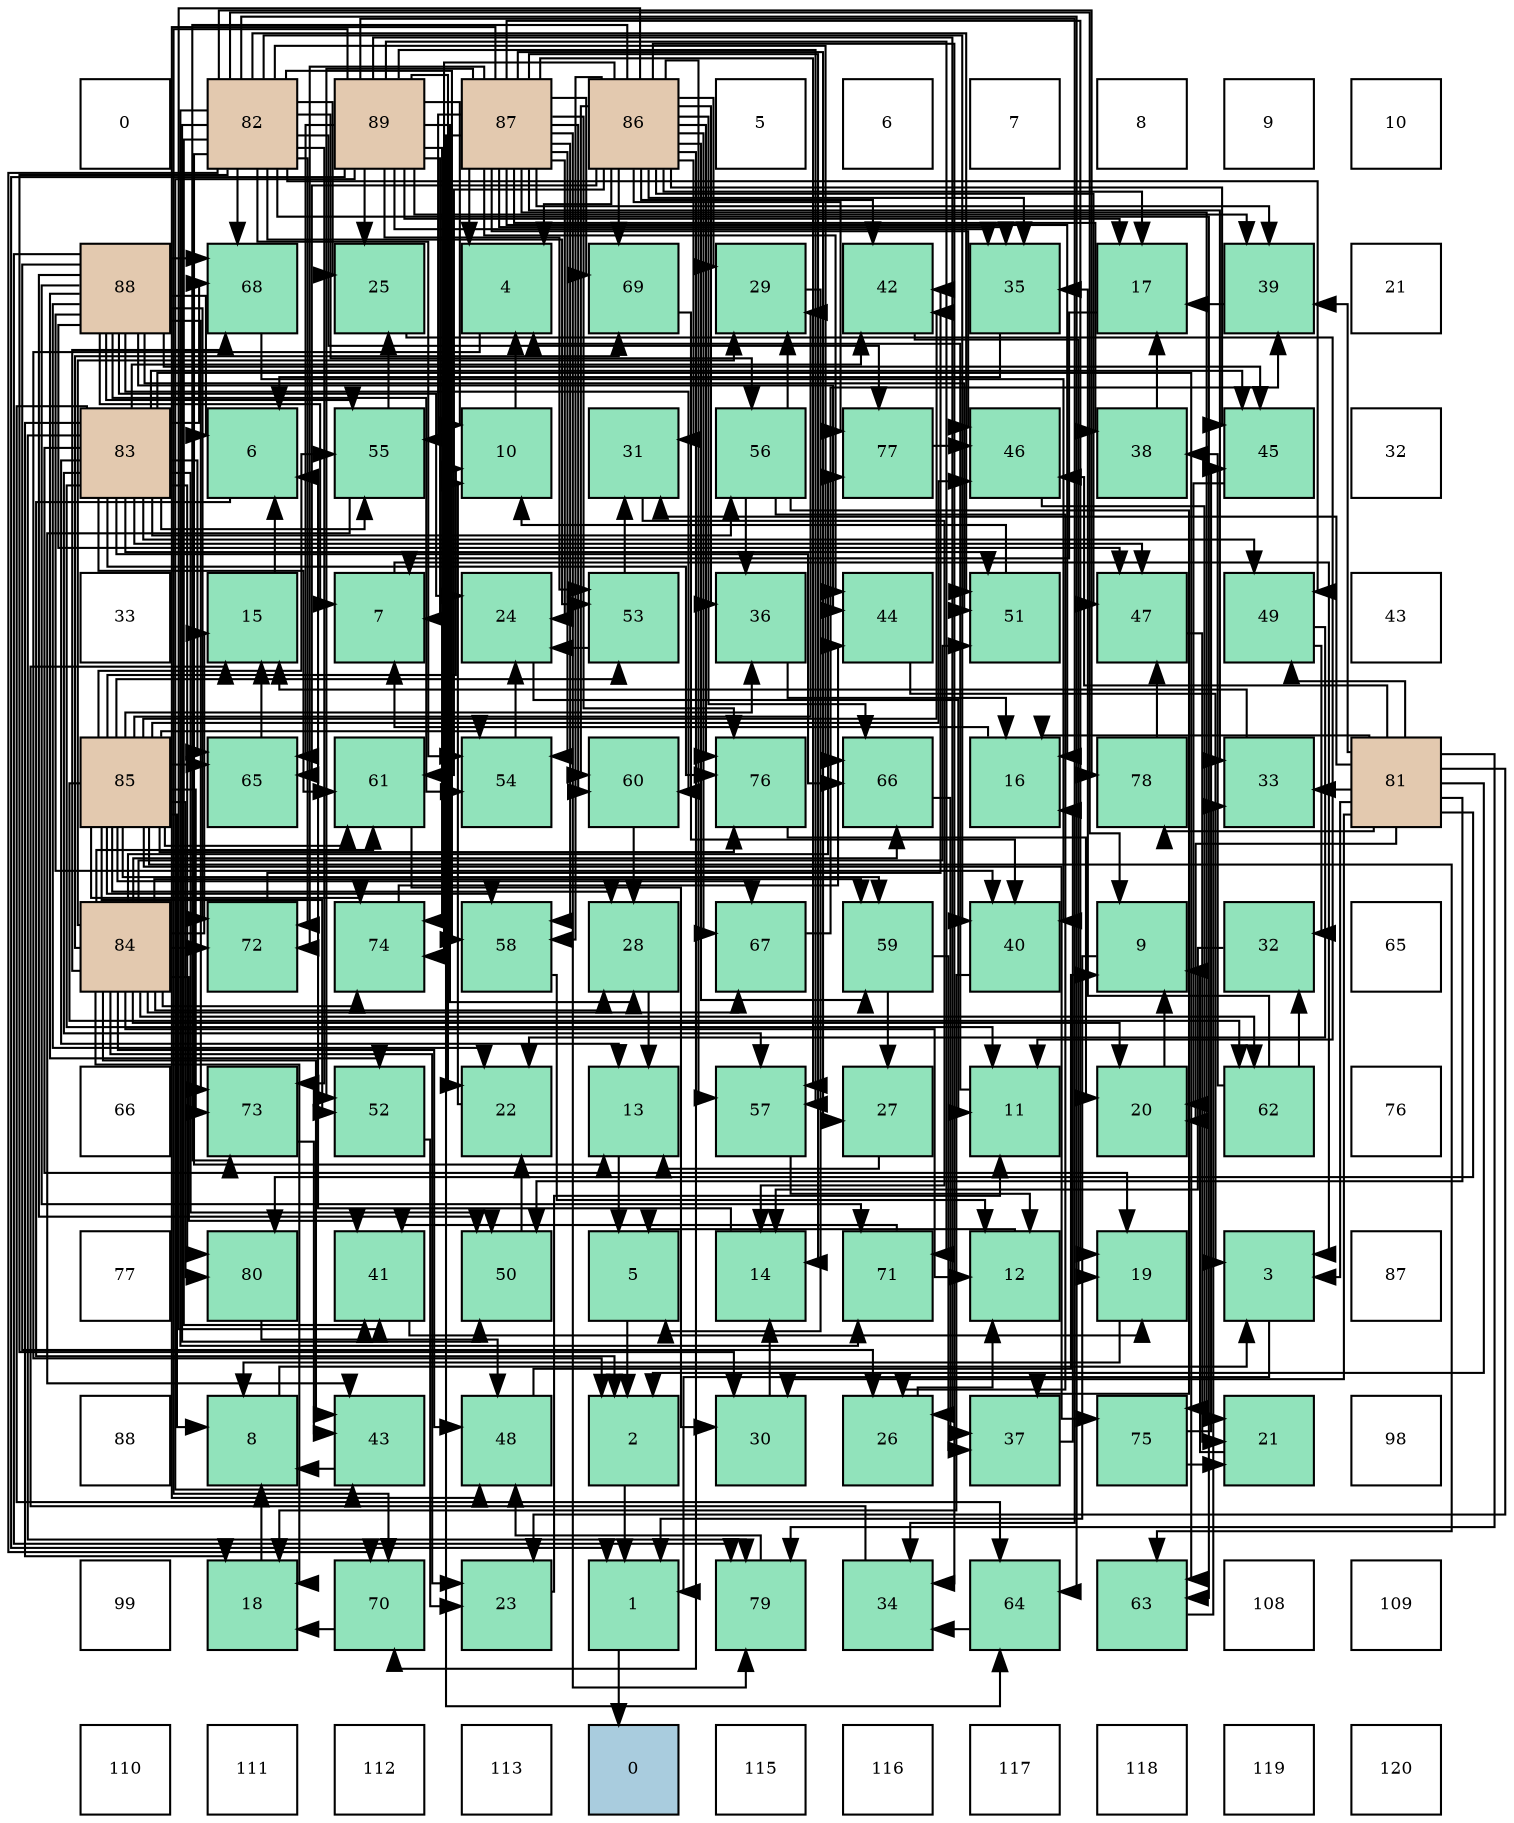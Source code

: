 digraph layout{
 rankdir=TB;
 splines=ortho;
 node [style=filled shape=square fixedsize=true width=0.6];
0[label="0", fontsize=8, fillcolor="#ffffff"];
1[label="82", fontsize=8, fillcolor="#e3c9af"];
2[label="89", fontsize=8, fillcolor="#e3c9af"];
3[label="87", fontsize=8, fillcolor="#e3c9af"];
4[label="86", fontsize=8, fillcolor="#e3c9af"];
5[label="5", fontsize=8, fillcolor="#ffffff"];
6[label="6", fontsize=8, fillcolor="#ffffff"];
7[label="7", fontsize=8, fillcolor="#ffffff"];
8[label="8", fontsize=8, fillcolor="#ffffff"];
9[label="9", fontsize=8, fillcolor="#ffffff"];
10[label="10", fontsize=8, fillcolor="#ffffff"];
11[label="88", fontsize=8, fillcolor="#e3c9af"];
12[label="68", fontsize=8, fillcolor="#91e3bb"];
13[label="25", fontsize=8, fillcolor="#91e3bb"];
14[label="4", fontsize=8, fillcolor="#91e3bb"];
15[label="69", fontsize=8, fillcolor="#91e3bb"];
16[label="29", fontsize=8, fillcolor="#91e3bb"];
17[label="42", fontsize=8, fillcolor="#91e3bb"];
18[label="35", fontsize=8, fillcolor="#91e3bb"];
19[label="17", fontsize=8, fillcolor="#91e3bb"];
20[label="39", fontsize=8, fillcolor="#91e3bb"];
21[label="21", fontsize=8, fillcolor="#ffffff"];
22[label="83", fontsize=8, fillcolor="#e3c9af"];
23[label="6", fontsize=8, fillcolor="#91e3bb"];
24[label="55", fontsize=8, fillcolor="#91e3bb"];
25[label="10", fontsize=8, fillcolor="#91e3bb"];
26[label="31", fontsize=8, fillcolor="#91e3bb"];
27[label="56", fontsize=8, fillcolor="#91e3bb"];
28[label="77", fontsize=8, fillcolor="#91e3bb"];
29[label="46", fontsize=8, fillcolor="#91e3bb"];
30[label="38", fontsize=8, fillcolor="#91e3bb"];
31[label="45", fontsize=8, fillcolor="#91e3bb"];
32[label="32", fontsize=8, fillcolor="#ffffff"];
33[label="33", fontsize=8, fillcolor="#ffffff"];
34[label="15", fontsize=8, fillcolor="#91e3bb"];
35[label="7", fontsize=8, fillcolor="#91e3bb"];
36[label="24", fontsize=8, fillcolor="#91e3bb"];
37[label="53", fontsize=8, fillcolor="#91e3bb"];
38[label="36", fontsize=8, fillcolor="#91e3bb"];
39[label="44", fontsize=8, fillcolor="#91e3bb"];
40[label="51", fontsize=8, fillcolor="#91e3bb"];
41[label="47", fontsize=8, fillcolor="#91e3bb"];
42[label="49", fontsize=8, fillcolor="#91e3bb"];
43[label="43", fontsize=8, fillcolor="#ffffff"];
44[label="85", fontsize=8, fillcolor="#e3c9af"];
45[label="65", fontsize=8, fillcolor="#91e3bb"];
46[label="61", fontsize=8, fillcolor="#91e3bb"];
47[label="54", fontsize=8, fillcolor="#91e3bb"];
48[label="60", fontsize=8, fillcolor="#91e3bb"];
49[label="76", fontsize=8, fillcolor="#91e3bb"];
50[label="66", fontsize=8, fillcolor="#91e3bb"];
51[label="16", fontsize=8, fillcolor="#91e3bb"];
52[label="78", fontsize=8, fillcolor="#91e3bb"];
53[label="33", fontsize=8, fillcolor="#91e3bb"];
54[label="81", fontsize=8, fillcolor="#e3c9af"];
55[label="84", fontsize=8, fillcolor="#e3c9af"];
56[label="72", fontsize=8, fillcolor="#91e3bb"];
57[label="74", fontsize=8, fillcolor="#91e3bb"];
58[label="58", fontsize=8, fillcolor="#91e3bb"];
59[label="28", fontsize=8, fillcolor="#91e3bb"];
60[label="67", fontsize=8, fillcolor="#91e3bb"];
61[label="59", fontsize=8, fillcolor="#91e3bb"];
62[label="40", fontsize=8, fillcolor="#91e3bb"];
63[label="9", fontsize=8, fillcolor="#91e3bb"];
64[label="32", fontsize=8, fillcolor="#91e3bb"];
65[label="65", fontsize=8, fillcolor="#ffffff"];
66[label="66", fontsize=8, fillcolor="#ffffff"];
67[label="73", fontsize=8, fillcolor="#91e3bb"];
68[label="52", fontsize=8, fillcolor="#91e3bb"];
69[label="22", fontsize=8, fillcolor="#91e3bb"];
70[label="13", fontsize=8, fillcolor="#91e3bb"];
71[label="57", fontsize=8, fillcolor="#91e3bb"];
72[label="27", fontsize=8, fillcolor="#91e3bb"];
73[label="11", fontsize=8, fillcolor="#91e3bb"];
74[label="20", fontsize=8, fillcolor="#91e3bb"];
75[label="62", fontsize=8, fillcolor="#91e3bb"];
76[label="76", fontsize=8, fillcolor="#ffffff"];
77[label="77", fontsize=8, fillcolor="#ffffff"];
78[label="80", fontsize=8, fillcolor="#91e3bb"];
79[label="41", fontsize=8, fillcolor="#91e3bb"];
80[label="50", fontsize=8, fillcolor="#91e3bb"];
81[label="5", fontsize=8, fillcolor="#91e3bb"];
82[label="14", fontsize=8, fillcolor="#91e3bb"];
83[label="71", fontsize=8, fillcolor="#91e3bb"];
84[label="12", fontsize=8, fillcolor="#91e3bb"];
85[label="19", fontsize=8, fillcolor="#91e3bb"];
86[label="3", fontsize=8, fillcolor="#91e3bb"];
87[label="87", fontsize=8, fillcolor="#ffffff"];
88[label="88", fontsize=8, fillcolor="#ffffff"];
89[label="8", fontsize=8, fillcolor="#91e3bb"];
90[label="43", fontsize=8, fillcolor="#91e3bb"];
91[label="48", fontsize=8, fillcolor="#91e3bb"];
92[label="2", fontsize=8, fillcolor="#91e3bb"];
93[label="30", fontsize=8, fillcolor="#91e3bb"];
94[label="26", fontsize=8, fillcolor="#91e3bb"];
95[label="37", fontsize=8, fillcolor="#91e3bb"];
96[label="75", fontsize=8, fillcolor="#91e3bb"];
97[label="21", fontsize=8, fillcolor="#91e3bb"];
98[label="98", fontsize=8, fillcolor="#ffffff"];
99[label="99", fontsize=8, fillcolor="#ffffff"];
100[label="18", fontsize=8, fillcolor="#91e3bb"];
101[label="70", fontsize=8, fillcolor="#91e3bb"];
102[label="23", fontsize=8, fillcolor="#91e3bb"];
103[label="1", fontsize=8, fillcolor="#91e3bb"];
104[label="79", fontsize=8, fillcolor="#91e3bb"];
105[label="34", fontsize=8, fillcolor="#91e3bb"];
106[label="64", fontsize=8, fillcolor="#91e3bb"];
107[label="63", fontsize=8, fillcolor="#91e3bb"];
108[label="108", fontsize=8, fillcolor="#ffffff"];
109[label="109", fontsize=8, fillcolor="#ffffff"];
110[label="110", fontsize=8, fillcolor="#ffffff"];
111[label="111", fontsize=8, fillcolor="#ffffff"];
112[label="112", fontsize=8, fillcolor="#ffffff"];
113[label="113", fontsize=8, fillcolor="#ffffff"];
114[label="0", fontsize=8, fillcolor="#a9ccde"];
115[label="115", fontsize=8, fillcolor="#ffffff"];
116[label="116", fontsize=8, fillcolor="#ffffff"];
117[label="117", fontsize=8, fillcolor="#ffffff"];
118[label="118", fontsize=8, fillcolor="#ffffff"];
119[label="119", fontsize=8, fillcolor="#ffffff"];
120[label="120", fontsize=8, fillcolor="#ffffff"];
edge [constraint=false, style=vis];103 -> 114;
92 -> 103;
86 -> 103;
14 -> 92;
81 -> 92;
23 -> 92;
35 -> 86;
89 -> 86;
63 -> 103;
25 -> 14;
73 -> 14;
84 -> 81;
70 -> 81;
82 -> 23;
34 -> 23;
51 -> 35;
19 -> 35;
100 -> 89;
85 -> 89;
74 -> 63;
97 -> 63;
69 -> 25;
102 -> 73;
36 -> 73;
13 -> 73;
94 -> 84;
72 -> 70;
59 -> 70;
16 -> 81;
93 -> 82;
26 -> 82;
64 -> 82;
53 -> 34;
105 -> 34;
18 -> 23;
38 -> 51;
95 -> 51;
30 -> 19;
20 -> 19;
62 -> 100;
79 -> 85;
17 -> 85;
90 -> 89;
39 -> 86;
31 -> 74;
29 -> 97;
41 -> 97;
91 -> 63;
42 -> 69;
42 -> 64;
80 -> 69;
40 -> 25;
68 -> 102;
37 -> 36;
37 -> 26;
47 -> 36;
24 -> 13;
24 -> 90;
27 -> 94;
27 -> 16;
27 -> 38;
27 -> 95;
71 -> 84;
58 -> 84;
61 -> 72;
61 -> 95;
48 -> 59;
46 -> 93;
75 -> 64;
75 -> 18;
75 -> 30;
107 -> 53;
106 -> 105;
45 -> 34;
50 -> 95;
60 -> 20;
12 -> 62;
15 -> 62;
101 -> 100;
83 -> 79;
56 -> 17;
67 -> 90;
57 -> 39;
96 -> 97;
96 -> 31;
49 -> 74;
28 -> 29;
52 -> 41;
104 -> 91;
78 -> 91;
54 -> 92;
54 -> 86;
54 -> 51;
54 -> 74;
54 -> 102;
54 -> 93;
54 -> 26;
54 -> 53;
54 -> 20;
54 -> 29;
54 -> 42;
54 -> 80;
54 -> 52;
54 -> 104;
54 -> 78;
1 -> 63;
1 -> 70;
1 -> 13;
1 -> 93;
1 -> 62;
1 -> 79;
1 -> 42;
1 -> 80;
1 -> 40;
1 -> 37;
1 -> 47;
1 -> 27;
1 -> 58;
1 -> 107;
1 -> 106;
1 -> 50;
1 -> 12;
1 -> 101;
1 -> 83;
1 -> 56;
1 -> 67;
1 -> 28;
1 -> 52;
22 -> 73;
22 -> 70;
22 -> 100;
22 -> 85;
22 -> 17;
22 -> 31;
22 -> 41;
22 -> 42;
22 -> 80;
22 -> 40;
22 -> 24;
22 -> 27;
22 -> 71;
22 -> 46;
22 -> 107;
22 -> 106;
22 -> 45;
22 -> 50;
22 -> 12;
22 -> 49;
22 -> 104;
22 -> 78;
55 -> 84;
55 -> 34;
55 -> 100;
55 -> 74;
55 -> 102;
55 -> 59;
55 -> 16;
55 -> 79;
55 -> 90;
55 -> 91;
55 -> 40;
55 -> 61;
55 -> 46;
55 -> 75;
55 -> 50;
55 -> 60;
55 -> 12;
55 -> 15;
55 -> 56;
55 -> 57;
55 -> 28;
44 -> 89;
44 -> 25;
44 -> 59;
44 -> 16;
44 -> 38;
44 -> 17;
44 -> 29;
44 -> 68;
44 -> 37;
44 -> 47;
44 -> 24;
44 -> 58;
44 -> 61;
44 -> 46;
44 -> 75;
44 -> 107;
44 -> 45;
44 -> 60;
44 -> 67;
44 -> 57;
44 -> 96;
44 -> 49;
44 -> 78;
4 -> 14;
4 -> 19;
4 -> 16;
4 -> 26;
4 -> 105;
4 -> 18;
4 -> 38;
4 -> 79;
4 -> 17;
4 -> 31;
4 -> 41;
4 -> 71;
4 -> 58;
4 -> 61;
4 -> 48;
4 -> 46;
4 -> 45;
4 -> 50;
4 -> 60;
4 -> 15;
4 -> 101;
4 -> 67;
4 -> 57;
4 -> 49;
4 -> 28;
3 -> 14;
3 -> 82;
3 -> 51;
3 -> 85;
3 -> 36;
3 -> 72;
3 -> 53;
3 -> 18;
3 -> 30;
3 -> 20;
3 -> 39;
3 -> 29;
3 -> 91;
3 -> 68;
3 -> 47;
3 -> 24;
3 -> 71;
3 -> 58;
3 -> 48;
3 -> 106;
3 -> 15;
3 -> 56;
3 -> 96;
3 -> 49;
3 -> 104;
11 -> 23;
11 -> 35;
11 -> 69;
11 -> 36;
11 -> 94;
11 -> 62;
11 -> 39;
11 -> 31;
11 -> 41;
11 -> 80;
11 -> 40;
11 -> 68;
11 -> 47;
11 -> 24;
11 -> 48;
11 -> 12;
11 -> 83;
11 -> 56;
11 -> 67;
11 -> 104;
2 -> 103;
2 -> 35;
2 -> 25;
2 -> 19;
2 -> 69;
2 -> 13;
2 -> 94;
2 -> 59;
2 -> 105;
2 -> 18;
2 -> 20;
2 -> 90;
2 -> 37;
2 -> 71;
2 -> 45;
2 -> 101;
2 -> 83;
2 -> 57;
edge [constraint=true, style=invis];
0 -> 11 -> 22 -> 33 -> 44 -> 55 -> 66 -> 77 -> 88 -> 99 -> 110;
1 -> 12 -> 23 -> 34 -> 45 -> 56 -> 67 -> 78 -> 89 -> 100 -> 111;
2 -> 13 -> 24 -> 35 -> 46 -> 57 -> 68 -> 79 -> 90 -> 101 -> 112;
3 -> 14 -> 25 -> 36 -> 47 -> 58 -> 69 -> 80 -> 91 -> 102 -> 113;
4 -> 15 -> 26 -> 37 -> 48 -> 59 -> 70 -> 81 -> 92 -> 103 -> 114;
5 -> 16 -> 27 -> 38 -> 49 -> 60 -> 71 -> 82 -> 93 -> 104 -> 115;
6 -> 17 -> 28 -> 39 -> 50 -> 61 -> 72 -> 83 -> 94 -> 105 -> 116;
7 -> 18 -> 29 -> 40 -> 51 -> 62 -> 73 -> 84 -> 95 -> 106 -> 117;
8 -> 19 -> 30 -> 41 -> 52 -> 63 -> 74 -> 85 -> 96 -> 107 -> 118;
9 -> 20 -> 31 -> 42 -> 53 -> 64 -> 75 -> 86 -> 97 -> 108 -> 119;
10 -> 21 -> 32 -> 43 -> 54 -> 65 -> 76 -> 87 -> 98 -> 109 -> 120;
rank = same {0 -> 1 -> 2 -> 3 -> 4 -> 5 -> 6 -> 7 -> 8 -> 9 -> 10};
rank = same {11 -> 12 -> 13 -> 14 -> 15 -> 16 -> 17 -> 18 -> 19 -> 20 -> 21};
rank = same {22 -> 23 -> 24 -> 25 -> 26 -> 27 -> 28 -> 29 -> 30 -> 31 -> 32};
rank = same {33 -> 34 -> 35 -> 36 -> 37 -> 38 -> 39 -> 40 -> 41 -> 42 -> 43};
rank = same {44 -> 45 -> 46 -> 47 -> 48 -> 49 -> 50 -> 51 -> 52 -> 53 -> 54};
rank = same {55 -> 56 -> 57 -> 58 -> 59 -> 60 -> 61 -> 62 -> 63 -> 64 -> 65};
rank = same {66 -> 67 -> 68 -> 69 -> 70 -> 71 -> 72 -> 73 -> 74 -> 75 -> 76};
rank = same {77 -> 78 -> 79 -> 80 -> 81 -> 82 -> 83 -> 84 -> 85 -> 86 -> 87};
rank = same {88 -> 89 -> 90 -> 91 -> 92 -> 93 -> 94 -> 95 -> 96 -> 97 -> 98};
rank = same {99 -> 100 -> 101 -> 102 -> 103 -> 104 -> 105 -> 106 -> 107 -> 108 -> 109};
rank = same {110 -> 111 -> 112 -> 113 -> 114 -> 115 -> 116 -> 117 -> 118 -> 119 -> 120};
}